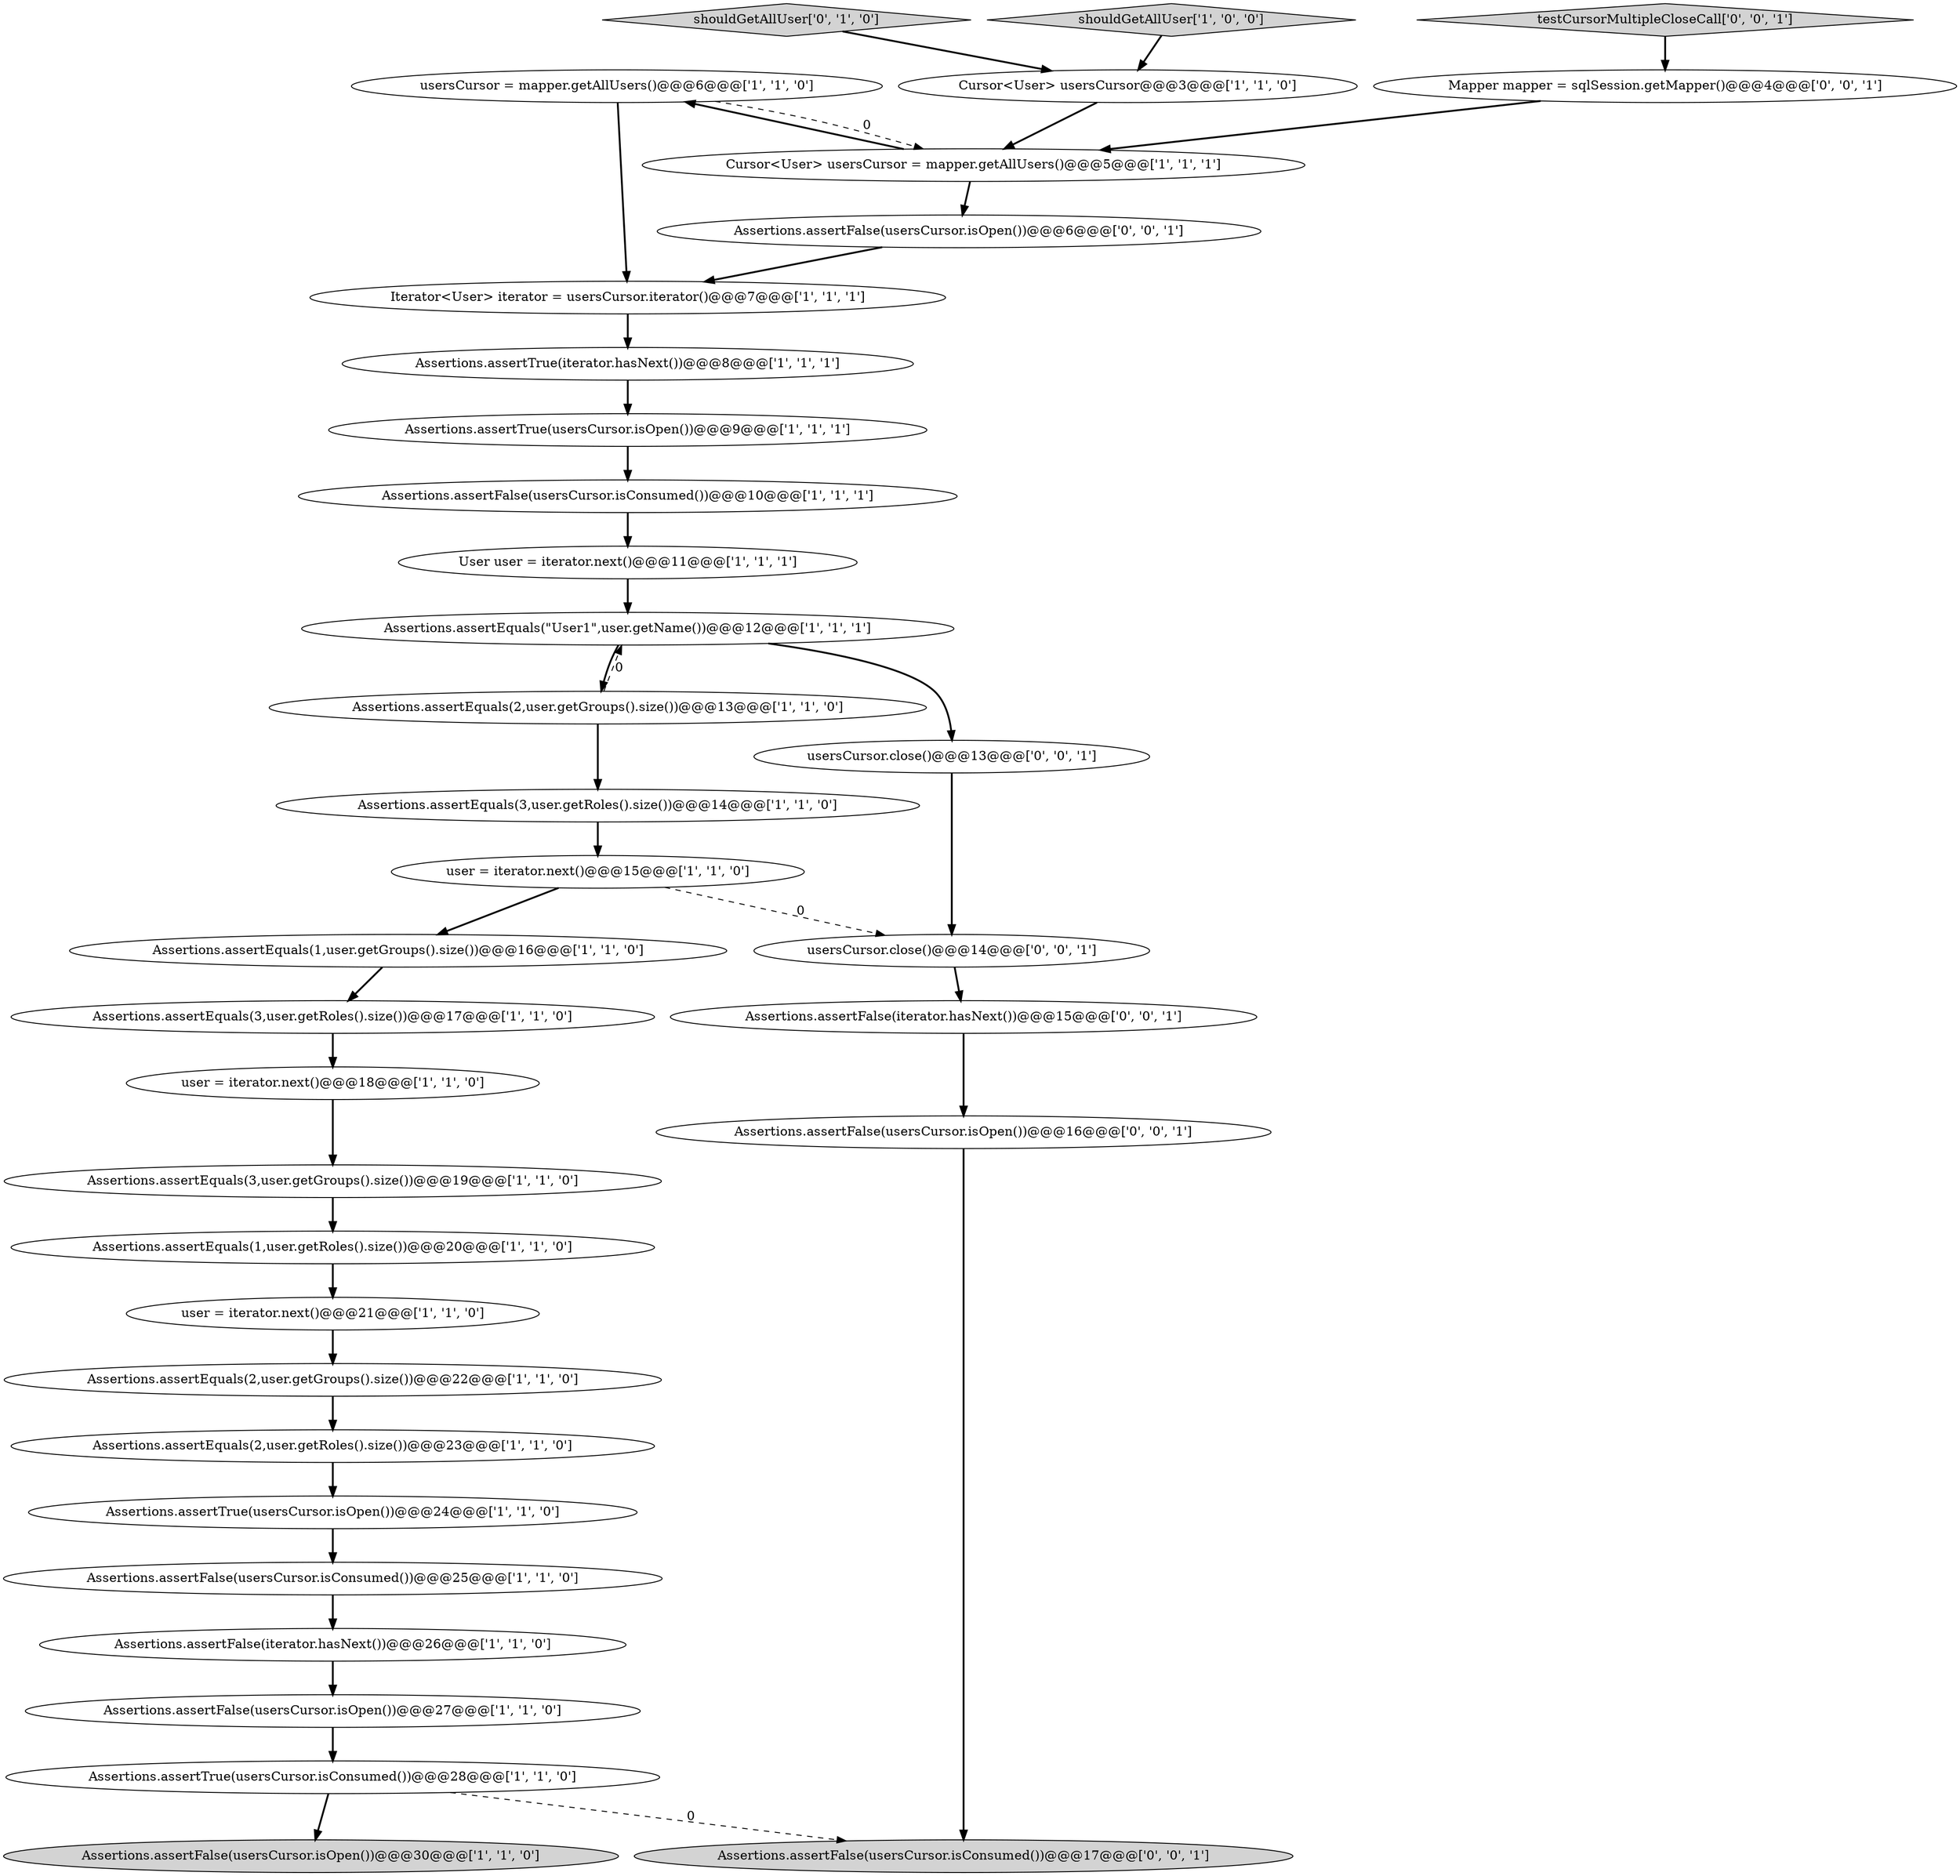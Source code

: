 digraph {
25 [style = filled, label = "Assertions.assertEquals(1,user.getGroups().size())@@@16@@@['1', '1', '0']", fillcolor = white, shape = ellipse image = "AAA0AAABBB1BBB"];
11 [style = filled, label = "Assertions.assertEquals(3,user.getRoles().size())@@@17@@@['1', '1', '0']", fillcolor = white, shape = ellipse image = "AAA0AAABBB1BBB"];
10 [style = filled, label = "Assertions.assertFalse(usersCursor.isOpen())@@@27@@@['1', '1', '0']", fillcolor = white, shape = ellipse image = "AAA0AAABBB1BBB"];
27 [style = filled, label = "shouldGetAllUser['0', '1', '0']", fillcolor = lightgray, shape = diamond image = "AAA0AAABBB2BBB"];
0 [style = filled, label = "Assertions.assertEquals(2,user.getGroups().size())@@@13@@@['1', '1', '0']", fillcolor = white, shape = ellipse image = "AAA0AAABBB1BBB"];
20 [style = filled, label = "Assertions.assertFalse(usersCursor.isConsumed())@@@10@@@['1', '1', '1']", fillcolor = white, shape = ellipse image = "AAA0AAABBB1BBB"];
13 [style = filled, label = "usersCursor = mapper.getAllUsers()@@@6@@@['1', '1', '0']", fillcolor = white, shape = ellipse image = "AAA0AAABBB1BBB"];
28 [style = filled, label = "usersCursor.close()@@@13@@@['0', '0', '1']", fillcolor = white, shape = ellipse image = "AAA0AAABBB3BBB"];
19 [style = filled, label = "Assertions.assertEquals(\"User1\",user.getName())@@@12@@@['1', '1', '1']", fillcolor = white, shape = ellipse image = "AAA0AAABBB1BBB"];
12 [style = filled, label = "Cursor<User> usersCursor@@@3@@@['1', '1', '0']", fillcolor = white, shape = ellipse image = "AAA0AAABBB1BBB"];
33 [style = filled, label = "testCursorMultipleCloseCall['0', '0', '1']", fillcolor = lightgray, shape = diamond image = "AAA0AAABBB3BBB"];
7 [style = filled, label = "shouldGetAllUser['1', '0', '0']", fillcolor = lightgray, shape = diamond image = "AAA0AAABBB1BBB"];
35 [style = filled, label = "Assertions.assertFalse(iterator.hasNext())@@@15@@@['0', '0', '1']", fillcolor = white, shape = ellipse image = "AAA0AAABBB3BBB"];
8 [style = filled, label = "Assertions.assertEquals(3,user.getRoles().size())@@@14@@@['1', '1', '0']", fillcolor = white, shape = ellipse image = "AAA0AAABBB1BBB"];
18 [style = filled, label = "Assertions.assertFalse(iterator.hasNext())@@@26@@@['1', '1', '0']", fillcolor = white, shape = ellipse image = "AAA0AAABBB1BBB"];
14 [style = filled, label = "Assertions.assertEquals(1,user.getRoles().size())@@@20@@@['1', '1', '0']", fillcolor = white, shape = ellipse image = "AAA0AAABBB1BBB"];
24 [style = filled, label = "Iterator<User> iterator = usersCursor.iterator()@@@7@@@['1', '1', '1']", fillcolor = white, shape = ellipse image = "AAA0AAABBB1BBB"];
29 [style = filled, label = "Assertions.assertFalse(usersCursor.isOpen())@@@16@@@['0', '0', '1']", fillcolor = white, shape = ellipse image = "AAA0AAABBB3BBB"];
4 [style = filled, label = "User user = iterator.next()@@@11@@@['1', '1', '1']", fillcolor = white, shape = ellipse image = "AAA0AAABBB1BBB"];
16 [style = filled, label = "Assertions.assertTrue(usersCursor.isOpen())@@@9@@@['1', '1', '1']", fillcolor = white, shape = ellipse image = "AAA0AAABBB1BBB"];
15 [style = filled, label = "Cursor<User> usersCursor = mapper.getAllUsers()@@@5@@@['1', '1', '1']", fillcolor = white, shape = ellipse image = "AAA0AAABBB1BBB"];
6 [style = filled, label = "user = iterator.next()@@@21@@@['1', '1', '0']", fillcolor = white, shape = ellipse image = "AAA0AAABBB1BBB"];
23 [style = filled, label = "Assertions.assertTrue(usersCursor.isConsumed())@@@28@@@['1', '1', '0']", fillcolor = white, shape = ellipse image = "AAA0AAABBB1BBB"];
3 [style = filled, label = "Assertions.assertFalse(usersCursor.isConsumed())@@@25@@@['1', '1', '0']", fillcolor = white, shape = ellipse image = "AAA0AAABBB1BBB"];
31 [style = filled, label = "Assertions.assertFalse(usersCursor.isConsumed())@@@17@@@['0', '0', '1']", fillcolor = lightgray, shape = ellipse image = "AAA0AAABBB3BBB"];
26 [style = filled, label = "Assertions.assertEquals(2,user.getGroups().size())@@@22@@@['1', '1', '0']", fillcolor = white, shape = ellipse image = "AAA0AAABBB1BBB"];
34 [style = filled, label = "usersCursor.close()@@@14@@@['0', '0', '1']", fillcolor = white, shape = ellipse image = "AAA0AAABBB3BBB"];
32 [style = filled, label = "Assertions.assertFalse(usersCursor.isOpen())@@@6@@@['0', '0', '1']", fillcolor = white, shape = ellipse image = "AAA0AAABBB3BBB"];
1 [style = filled, label = "Assertions.assertTrue(usersCursor.isOpen())@@@24@@@['1', '1', '0']", fillcolor = white, shape = ellipse image = "AAA0AAABBB1BBB"];
9 [style = filled, label = "user = iterator.next()@@@18@@@['1', '1', '0']", fillcolor = white, shape = ellipse image = "AAA0AAABBB1BBB"];
17 [style = filled, label = "Assertions.assertEquals(2,user.getRoles().size())@@@23@@@['1', '1', '0']", fillcolor = white, shape = ellipse image = "AAA0AAABBB1BBB"];
2 [style = filled, label = "Assertions.assertFalse(usersCursor.isOpen())@@@30@@@['1', '1', '0']", fillcolor = lightgray, shape = ellipse image = "AAA0AAABBB1BBB"];
22 [style = filled, label = "user = iterator.next()@@@15@@@['1', '1', '0']", fillcolor = white, shape = ellipse image = "AAA0AAABBB1BBB"];
21 [style = filled, label = "Assertions.assertTrue(iterator.hasNext())@@@8@@@['1', '1', '1']", fillcolor = white, shape = ellipse image = "AAA0AAABBB1BBB"];
30 [style = filled, label = "Mapper mapper = sqlSession.getMapper()@@@4@@@['0', '0', '1']", fillcolor = white, shape = ellipse image = "AAA0AAABBB3BBB"];
5 [style = filled, label = "Assertions.assertEquals(3,user.getGroups().size())@@@19@@@['1', '1', '0']", fillcolor = white, shape = ellipse image = "AAA0AAABBB1BBB"];
22->25 [style = bold, label=""];
15->13 [style = bold, label=""];
6->26 [style = bold, label=""];
13->24 [style = bold, label=""];
35->29 [style = bold, label=""];
17->1 [style = bold, label=""];
27->12 [style = bold, label=""];
26->17 [style = bold, label=""];
28->34 [style = bold, label=""];
7->12 [style = bold, label=""];
0->19 [style = dashed, label="0"];
23->31 [style = dashed, label="0"];
29->31 [style = bold, label=""];
4->19 [style = bold, label=""];
12->15 [style = bold, label=""];
1->3 [style = bold, label=""];
5->14 [style = bold, label=""];
22->34 [style = dashed, label="0"];
11->9 [style = bold, label=""];
13->15 [style = dashed, label="0"];
19->0 [style = bold, label=""];
20->4 [style = bold, label=""];
8->22 [style = bold, label=""];
3->18 [style = bold, label=""];
18->10 [style = bold, label=""];
24->21 [style = bold, label=""];
25->11 [style = bold, label=""];
10->23 [style = bold, label=""];
0->8 [style = bold, label=""];
33->30 [style = bold, label=""];
21->16 [style = bold, label=""];
9->5 [style = bold, label=""];
23->2 [style = bold, label=""];
19->28 [style = bold, label=""];
34->35 [style = bold, label=""];
15->32 [style = bold, label=""];
16->20 [style = bold, label=""];
32->24 [style = bold, label=""];
14->6 [style = bold, label=""];
30->15 [style = bold, label=""];
}
